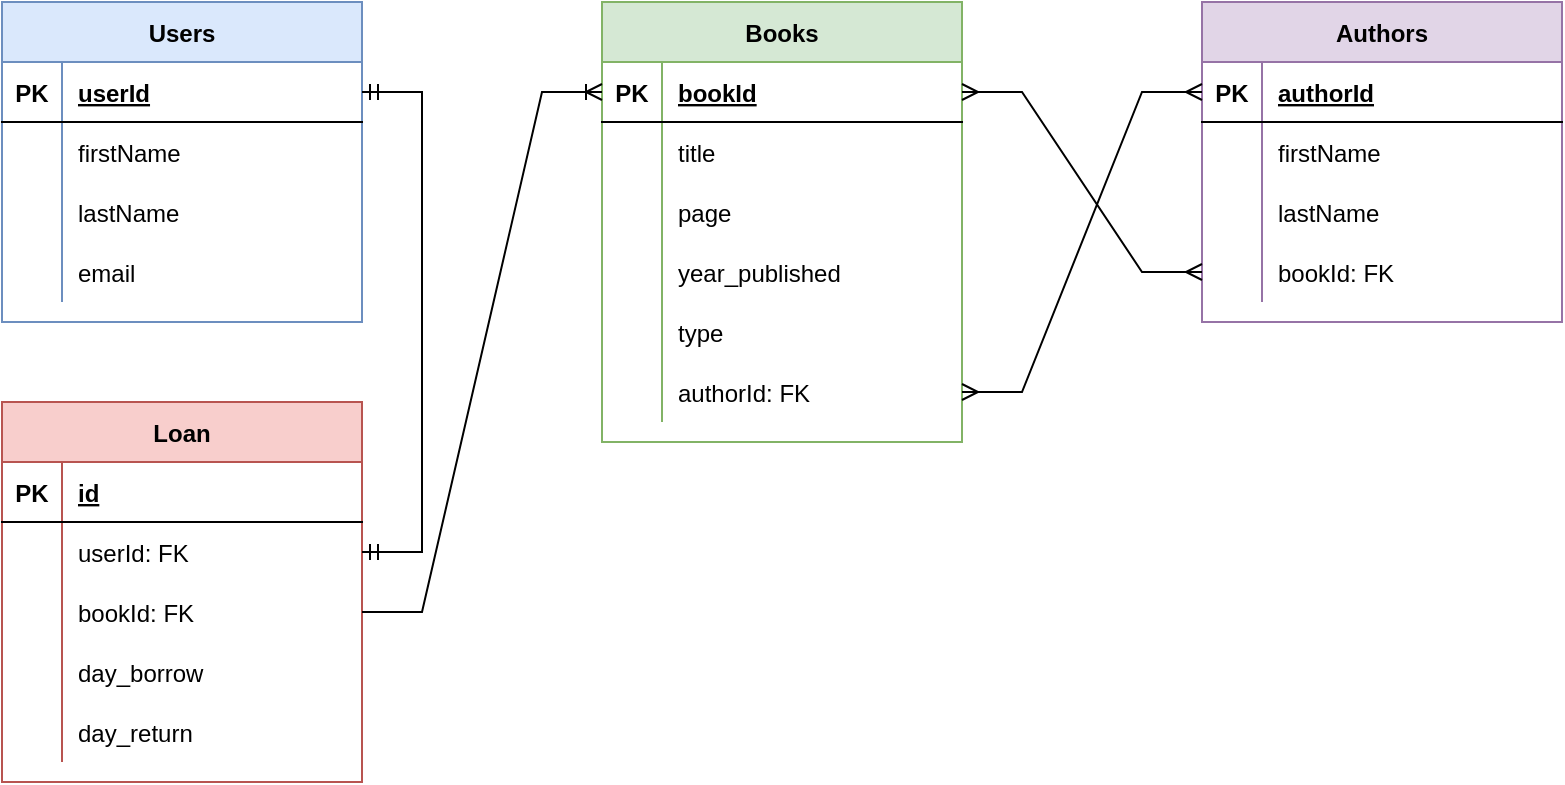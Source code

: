 <mxfile version="17.1.1" type="device"><diagram id="oyfBKd_cLewEc9-q1Hd9" name="Page-1"><mxGraphModel dx="1022" dy="434" grid="0" gridSize="10" guides="1" tooltips="1" connect="1" arrows="1" fold="1" page="1" pageScale="1" pageWidth="850" pageHeight="1100" background="#FFFFFF" math="0" shadow="0"><root><mxCell id="0"/><mxCell id="1" parent="0"/><mxCell id="qc0edRaI9FpuD1bpJtYI-1" value="Users" style="shape=table;startSize=30;container=1;collapsible=1;childLayout=tableLayout;fixedRows=1;rowLines=0;fontStyle=1;align=center;resizeLast=1;fillColor=#dae8fc;strokeColor=#6c8ebf;" parent="1" vertex="1"><mxGeometry x="40" y="40" width="180" height="160" as="geometry"/></mxCell><mxCell id="qc0edRaI9FpuD1bpJtYI-2" value="" style="shape=tableRow;horizontal=0;startSize=0;swimlaneHead=0;swimlaneBody=0;fillColor=none;collapsible=0;dropTarget=0;points=[[0,0.5],[1,0.5]];portConstraint=eastwest;top=0;left=0;right=0;bottom=1;" parent="qc0edRaI9FpuD1bpJtYI-1" vertex="1"><mxGeometry y="30" width="180" height="30" as="geometry"/></mxCell><mxCell id="qc0edRaI9FpuD1bpJtYI-3" value="PK" style="shape=partialRectangle;connectable=0;fillColor=none;top=0;left=0;bottom=0;right=0;fontStyle=1;overflow=hidden;" parent="qc0edRaI9FpuD1bpJtYI-2" vertex="1"><mxGeometry width="30" height="30" as="geometry"><mxRectangle width="30" height="30" as="alternateBounds"/></mxGeometry></mxCell><mxCell id="qc0edRaI9FpuD1bpJtYI-4" value="userId" style="shape=partialRectangle;connectable=0;fillColor=none;top=0;left=0;bottom=0;right=0;align=left;spacingLeft=6;fontStyle=5;overflow=hidden;" parent="qc0edRaI9FpuD1bpJtYI-2" vertex="1"><mxGeometry x="30" width="150" height="30" as="geometry"><mxRectangle width="150" height="30" as="alternateBounds"/></mxGeometry></mxCell><mxCell id="qc0edRaI9FpuD1bpJtYI-5" value="" style="shape=tableRow;horizontal=0;startSize=0;swimlaneHead=0;swimlaneBody=0;fillColor=none;collapsible=0;dropTarget=0;points=[[0,0.5],[1,0.5]];portConstraint=eastwest;top=0;left=0;right=0;bottom=0;" parent="qc0edRaI9FpuD1bpJtYI-1" vertex="1"><mxGeometry y="60" width="180" height="30" as="geometry"/></mxCell><mxCell id="qc0edRaI9FpuD1bpJtYI-6" value="" style="shape=partialRectangle;connectable=0;fillColor=none;top=0;left=0;bottom=0;right=0;editable=1;overflow=hidden;" parent="qc0edRaI9FpuD1bpJtYI-5" vertex="1"><mxGeometry width="30" height="30" as="geometry"><mxRectangle width="30" height="30" as="alternateBounds"/></mxGeometry></mxCell><mxCell id="qc0edRaI9FpuD1bpJtYI-7" value="firstName" style="shape=partialRectangle;connectable=0;fillColor=none;top=0;left=0;bottom=0;right=0;align=left;spacingLeft=6;overflow=hidden;" parent="qc0edRaI9FpuD1bpJtYI-5" vertex="1"><mxGeometry x="30" width="150" height="30" as="geometry"><mxRectangle width="150" height="30" as="alternateBounds"/></mxGeometry></mxCell><mxCell id="qc0edRaI9FpuD1bpJtYI-8" value="" style="shape=tableRow;horizontal=0;startSize=0;swimlaneHead=0;swimlaneBody=0;fillColor=none;collapsible=0;dropTarget=0;points=[[0,0.5],[1,0.5]];portConstraint=eastwest;top=0;left=0;right=0;bottom=0;" parent="qc0edRaI9FpuD1bpJtYI-1" vertex="1"><mxGeometry y="90" width="180" height="30" as="geometry"/></mxCell><mxCell id="qc0edRaI9FpuD1bpJtYI-9" value="" style="shape=partialRectangle;connectable=0;fillColor=none;top=0;left=0;bottom=0;right=0;editable=1;overflow=hidden;" parent="qc0edRaI9FpuD1bpJtYI-8" vertex="1"><mxGeometry width="30" height="30" as="geometry"><mxRectangle width="30" height="30" as="alternateBounds"/></mxGeometry></mxCell><mxCell id="qc0edRaI9FpuD1bpJtYI-10" value="lastName" style="shape=partialRectangle;connectable=0;fillColor=none;top=0;left=0;bottom=0;right=0;align=left;spacingLeft=6;overflow=hidden;" parent="qc0edRaI9FpuD1bpJtYI-8" vertex="1"><mxGeometry x="30" width="150" height="30" as="geometry"><mxRectangle width="150" height="30" as="alternateBounds"/></mxGeometry></mxCell><mxCell id="qc0edRaI9FpuD1bpJtYI-43" value="" style="shape=tableRow;horizontal=0;startSize=0;swimlaneHead=0;swimlaneBody=0;fillColor=none;collapsible=0;dropTarget=0;points=[[0,0.5],[1,0.5]];portConstraint=eastwest;top=0;left=0;right=0;bottom=0;" parent="qc0edRaI9FpuD1bpJtYI-1" vertex="1"><mxGeometry y="120" width="180" height="30" as="geometry"/></mxCell><mxCell id="qc0edRaI9FpuD1bpJtYI-44" value="" style="shape=partialRectangle;connectable=0;fillColor=none;top=0;left=0;bottom=0;right=0;editable=1;overflow=hidden;" parent="qc0edRaI9FpuD1bpJtYI-43" vertex="1"><mxGeometry width="30" height="30" as="geometry"><mxRectangle width="30" height="30" as="alternateBounds"/></mxGeometry></mxCell><mxCell id="qc0edRaI9FpuD1bpJtYI-45" value="email" style="shape=partialRectangle;connectable=0;fillColor=none;top=0;left=0;bottom=0;right=0;align=left;spacingLeft=6;overflow=hidden;" parent="qc0edRaI9FpuD1bpJtYI-43" vertex="1"><mxGeometry x="30" width="150" height="30" as="geometry"><mxRectangle width="150" height="30" as="alternateBounds"/></mxGeometry></mxCell><mxCell id="qc0edRaI9FpuD1bpJtYI-14" value="Books" style="shape=table;startSize=30;container=1;collapsible=1;childLayout=tableLayout;fixedRows=1;rowLines=0;fontStyle=1;align=center;resizeLast=1;fillColor=#d5e8d4;strokeColor=#82b366;" parent="1" vertex="1"><mxGeometry x="340" y="40" width="180" height="220" as="geometry"/></mxCell><mxCell id="qc0edRaI9FpuD1bpJtYI-15" value="" style="shape=tableRow;horizontal=0;startSize=0;swimlaneHead=0;swimlaneBody=0;fillColor=none;collapsible=0;dropTarget=0;points=[[0,0.5],[1,0.5]];portConstraint=eastwest;top=0;left=0;right=0;bottom=1;" parent="qc0edRaI9FpuD1bpJtYI-14" vertex="1"><mxGeometry y="30" width="180" height="30" as="geometry"/></mxCell><mxCell id="qc0edRaI9FpuD1bpJtYI-16" value="PK" style="shape=partialRectangle;connectable=0;fillColor=none;top=0;left=0;bottom=0;right=0;fontStyle=1;overflow=hidden;" parent="qc0edRaI9FpuD1bpJtYI-15" vertex="1"><mxGeometry width="30" height="30" as="geometry"><mxRectangle width="30" height="30" as="alternateBounds"/></mxGeometry></mxCell><mxCell id="qc0edRaI9FpuD1bpJtYI-17" value="bookId" style="shape=partialRectangle;connectable=0;fillColor=none;top=0;left=0;bottom=0;right=0;align=left;spacingLeft=6;fontStyle=5;overflow=hidden;" parent="qc0edRaI9FpuD1bpJtYI-15" vertex="1"><mxGeometry x="30" width="150" height="30" as="geometry"><mxRectangle width="150" height="30" as="alternateBounds"/></mxGeometry></mxCell><mxCell id="qc0edRaI9FpuD1bpJtYI-18" value="" style="shape=tableRow;horizontal=0;startSize=0;swimlaneHead=0;swimlaneBody=0;fillColor=none;collapsible=0;dropTarget=0;points=[[0,0.5],[1,0.5]];portConstraint=eastwest;top=0;left=0;right=0;bottom=0;" parent="qc0edRaI9FpuD1bpJtYI-14" vertex="1"><mxGeometry y="60" width="180" height="30" as="geometry"/></mxCell><mxCell id="qc0edRaI9FpuD1bpJtYI-19" value="" style="shape=partialRectangle;connectable=0;fillColor=none;top=0;left=0;bottom=0;right=0;editable=1;overflow=hidden;" parent="qc0edRaI9FpuD1bpJtYI-18" vertex="1"><mxGeometry width="30" height="30" as="geometry"><mxRectangle width="30" height="30" as="alternateBounds"/></mxGeometry></mxCell><mxCell id="qc0edRaI9FpuD1bpJtYI-20" value="title" style="shape=partialRectangle;connectable=0;fillColor=none;top=0;left=0;bottom=0;right=0;align=left;spacingLeft=6;overflow=hidden;" parent="qc0edRaI9FpuD1bpJtYI-18" vertex="1"><mxGeometry x="30" width="150" height="30" as="geometry"><mxRectangle width="150" height="30" as="alternateBounds"/></mxGeometry></mxCell><mxCell id="qc0edRaI9FpuD1bpJtYI-21" value="" style="shape=tableRow;horizontal=0;startSize=0;swimlaneHead=0;swimlaneBody=0;fillColor=none;collapsible=0;dropTarget=0;points=[[0,0.5],[1,0.5]];portConstraint=eastwest;top=0;left=0;right=0;bottom=0;" parent="qc0edRaI9FpuD1bpJtYI-14" vertex="1"><mxGeometry y="90" width="180" height="30" as="geometry"/></mxCell><mxCell id="qc0edRaI9FpuD1bpJtYI-22" value="" style="shape=partialRectangle;connectable=0;fillColor=none;top=0;left=0;bottom=0;right=0;editable=1;overflow=hidden;" parent="qc0edRaI9FpuD1bpJtYI-21" vertex="1"><mxGeometry width="30" height="30" as="geometry"><mxRectangle width="30" height="30" as="alternateBounds"/></mxGeometry></mxCell><mxCell id="qc0edRaI9FpuD1bpJtYI-23" value="page" style="shape=partialRectangle;connectable=0;fillColor=none;top=0;left=0;bottom=0;right=0;align=left;spacingLeft=6;overflow=hidden;" parent="qc0edRaI9FpuD1bpJtYI-21" vertex="1"><mxGeometry x="30" width="150" height="30" as="geometry"><mxRectangle width="150" height="30" as="alternateBounds"/></mxGeometry></mxCell><mxCell id="qc0edRaI9FpuD1bpJtYI-24" value="" style="shape=tableRow;horizontal=0;startSize=0;swimlaneHead=0;swimlaneBody=0;fillColor=none;collapsible=0;dropTarget=0;points=[[0,0.5],[1,0.5]];portConstraint=eastwest;top=0;left=0;right=0;bottom=0;" parent="qc0edRaI9FpuD1bpJtYI-14" vertex="1"><mxGeometry y="120" width="180" height="30" as="geometry"/></mxCell><mxCell id="qc0edRaI9FpuD1bpJtYI-25" value="" style="shape=partialRectangle;connectable=0;fillColor=none;top=0;left=0;bottom=0;right=0;editable=1;overflow=hidden;" parent="qc0edRaI9FpuD1bpJtYI-24" vertex="1"><mxGeometry width="30" height="30" as="geometry"><mxRectangle width="30" height="30" as="alternateBounds"/></mxGeometry></mxCell><mxCell id="qc0edRaI9FpuD1bpJtYI-26" value="year_published" style="shape=partialRectangle;connectable=0;fillColor=none;top=0;left=0;bottom=0;right=0;align=left;spacingLeft=6;overflow=hidden;" parent="qc0edRaI9FpuD1bpJtYI-24" vertex="1"><mxGeometry x="30" width="150" height="30" as="geometry"><mxRectangle width="150" height="30" as="alternateBounds"/></mxGeometry></mxCell><mxCell id="qc0edRaI9FpuD1bpJtYI-40" value="" style="shape=tableRow;horizontal=0;startSize=0;swimlaneHead=0;swimlaneBody=0;fillColor=none;collapsible=0;dropTarget=0;points=[[0,0.5],[1,0.5]];portConstraint=eastwest;top=0;left=0;right=0;bottom=0;" parent="qc0edRaI9FpuD1bpJtYI-14" vertex="1"><mxGeometry y="150" width="180" height="30" as="geometry"/></mxCell><mxCell id="qc0edRaI9FpuD1bpJtYI-41" value="" style="shape=partialRectangle;connectable=0;fillColor=none;top=0;left=0;bottom=0;right=0;editable=1;overflow=hidden;" parent="qc0edRaI9FpuD1bpJtYI-40" vertex="1"><mxGeometry width="30" height="30" as="geometry"><mxRectangle width="30" height="30" as="alternateBounds"/></mxGeometry></mxCell><mxCell id="qc0edRaI9FpuD1bpJtYI-42" value="type" style="shape=partialRectangle;connectable=0;fillColor=none;top=0;left=0;bottom=0;right=0;align=left;spacingLeft=6;overflow=hidden;" parent="qc0edRaI9FpuD1bpJtYI-40" vertex="1"><mxGeometry x="30" width="150" height="30" as="geometry"><mxRectangle width="150" height="30" as="alternateBounds"/></mxGeometry></mxCell><mxCell id="qc0edRaI9FpuD1bpJtYI-59" value="" style="shape=tableRow;horizontal=0;startSize=0;swimlaneHead=0;swimlaneBody=0;fillColor=none;collapsible=0;dropTarget=0;points=[[0,0.5],[1,0.5]];portConstraint=eastwest;top=0;left=0;right=0;bottom=0;" parent="qc0edRaI9FpuD1bpJtYI-14" vertex="1"><mxGeometry y="180" width="180" height="30" as="geometry"/></mxCell><mxCell id="qc0edRaI9FpuD1bpJtYI-60" value="" style="shape=partialRectangle;connectable=0;fillColor=none;top=0;left=0;bottom=0;right=0;editable=1;overflow=hidden;" parent="qc0edRaI9FpuD1bpJtYI-59" vertex="1"><mxGeometry width="30" height="30" as="geometry"><mxRectangle width="30" height="30" as="alternateBounds"/></mxGeometry></mxCell><mxCell id="qc0edRaI9FpuD1bpJtYI-61" value="authorId: FK" style="shape=partialRectangle;connectable=0;fillColor=none;top=0;left=0;bottom=0;right=0;align=left;spacingLeft=6;overflow=hidden;" parent="qc0edRaI9FpuD1bpJtYI-59" vertex="1"><mxGeometry x="30" width="150" height="30" as="geometry"><mxRectangle width="150" height="30" as="alternateBounds"/></mxGeometry></mxCell><mxCell id="qc0edRaI9FpuD1bpJtYI-27" value="Authors" style="shape=table;startSize=30;container=1;collapsible=1;childLayout=tableLayout;fixedRows=1;rowLines=0;fontStyle=1;align=center;resizeLast=1;fillColor=#e1d5e7;strokeColor=#9673a6;gradientColor=none;" parent="1" vertex="1"><mxGeometry x="640" y="40" width="180" height="160" as="geometry"/></mxCell><mxCell id="qc0edRaI9FpuD1bpJtYI-28" value="" style="shape=tableRow;horizontal=0;startSize=0;swimlaneHead=0;swimlaneBody=0;fillColor=none;collapsible=0;dropTarget=0;points=[[0,0.5],[1,0.5]];portConstraint=eastwest;top=0;left=0;right=0;bottom=1;" parent="qc0edRaI9FpuD1bpJtYI-27" vertex="1"><mxGeometry y="30" width="180" height="30" as="geometry"/></mxCell><mxCell id="qc0edRaI9FpuD1bpJtYI-29" value="PK" style="shape=partialRectangle;connectable=0;fillColor=none;top=0;left=0;bottom=0;right=0;fontStyle=1;overflow=hidden;" parent="qc0edRaI9FpuD1bpJtYI-28" vertex="1"><mxGeometry width="30" height="30" as="geometry"><mxRectangle width="30" height="30" as="alternateBounds"/></mxGeometry></mxCell><mxCell id="qc0edRaI9FpuD1bpJtYI-30" value="authorId" style="shape=partialRectangle;connectable=0;fillColor=none;top=0;left=0;bottom=0;right=0;align=left;spacingLeft=6;fontStyle=5;overflow=hidden;" parent="qc0edRaI9FpuD1bpJtYI-28" vertex="1"><mxGeometry x="30" width="150" height="30" as="geometry"><mxRectangle width="150" height="30" as="alternateBounds"/></mxGeometry></mxCell><mxCell id="qc0edRaI9FpuD1bpJtYI-31" value="" style="shape=tableRow;horizontal=0;startSize=0;swimlaneHead=0;swimlaneBody=0;fillColor=none;collapsible=0;dropTarget=0;points=[[0,0.5],[1,0.5]];portConstraint=eastwest;top=0;left=0;right=0;bottom=0;" parent="qc0edRaI9FpuD1bpJtYI-27" vertex="1"><mxGeometry y="60" width="180" height="30" as="geometry"/></mxCell><mxCell id="qc0edRaI9FpuD1bpJtYI-32" value="" style="shape=partialRectangle;connectable=0;fillColor=none;top=0;left=0;bottom=0;right=0;editable=1;overflow=hidden;" parent="qc0edRaI9FpuD1bpJtYI-31" vertex="1"><mxGeometry width="30" height="30" as="geometry"><mxRectangle width="30" height="30" as="alternateBounds"/></mxGeometry></mxCell><mxCell id="qc0edRaI9FpuD1bpJtYI-33" value="firstName" style="shape=partialRectangle;connectable=0;fillColor=none;top=0;left=0;bottom=0;right=0;align=left;spacingLeft=6;overflow=hidden;" parent="qc0edRaI9FpuD1bpJtYI-31" vertex="1"><mxGeometry x="30" width="150" height="30" as="geometry"><mxRectangle width="150" height="30" as="alternateBounds"/></mxGeometry></mxCell><mxCell id="qc0edRaI9FpuD1bpJtYI-34" value="" style="shape=tableRow;horizontal=0;startSize=0;swimlaneHead=0;swimlaneBody=0;fillColor=none;collapsible=0;dropTarget=0;points=[[0,0.5],[1,0.5]];portConstraint=eastwest;top=0;left=0;right=0;bottom=0;" parent="qc0edRaI9FpuD1bpJtYI-27" vertex="1"><mxGeometry y="90" width="180" height="30" as="geometry"/></mxCell><mxCell id="qc0edRaI9FpuD1bpJtYI-35" value="" style="shape=partialRectangle;connectable=0;fillColor=none;top=0;left=0;bottom=0;right=0;editable=1;overflow=hidden;" parent="qc0edRaI9FpuD1bpJtYI-34" vertex="1"><mxGeometry width="30" height="30" as="geometry"><mxRectangle width="30" height="30" as="alternateBounds"/></mxGeometry></mxCell><mxCell id="qc0edRaI9FpuD1bpJtYI-36" value="lastName" style="shape=partialRectangle;connectable=0;fillColor=none;top=0;left=0;bottom=0;right=0;align=left;spacingLeft=6;overflow=hidden;" parent="qc0edRaI9FpuD1bpJtYI-34" vertex="1"><mxGeometry x="30" width="150" height="30" as="geometry"><mxRectangle width="150" height="30" as="alternateBounds"/></mxGeometry></mxCell><mxCell id="qc0edRaI9FpuD1bpJtYI-65" value="" style="shape=tableRow;horizontal=0;startSize=0;swimlaneHead=0;swimlaneBody=0;fillColor=none;collapsible=0;dropTarget=0;points=[[0,0.5],[1,0.5]];portConstraint=eastwest;top=0;left=0;right=0;bottom=0;" parent="qc0edRaI9FpuD1bpJtYI-27" vertex="1"><mxGeometry y="120" width="180" height="30" as="geometry"/></mxCell><mxCell id="qc0edRaI9FpuD1bpJtYI-66" value="" style="shape=partialRectangle;connectable=0;fillColor=none;top=0;left=0;bottom=0;right=0;editable=1;overflow=hidden;" parent="qc0edRaI9FpuD1bpJtYI-65" vertex="1"><mxGeometry width="30" height="30" as="geometry"><mxRectangle width="30" height="30" as="alternateBounds"/></mxGeometry></mxCell><mxCell id="qc0edRaI9FpuD1bpJtYI-67" value="bookId: FK" style="shape=partialRectangle;connectable=0;fillColor=none;top=0;left=0;bottom=0;right=0;align=left;spacingLeft=6;overflow=hidden;" parent="qc0edRaI9FpuD1bpJtYI-65" vertex="1"><mxGeometry x="30" width="150" height="30" as="geometry"><mxRectangle width="150" height="30" as="alternateBounds"/></mxGeometry></mxCell><mxCell id="qc0edRaI9FpuD1bpJtYI-72" value="" style="edgeStyle=entityRelationEdgeStyle;fontSize=12;html=1;endArrow=ERmany;startArrow=ERmany;rounded=0;entryX=1;entryY=0.5;entryDx=0;entryDy=0;exitX=0;exitY=0.5;exitDx=0;exitDy=0;" parent="1" source="qc0edRaI9FpuD1bpJtYI-65" target="qc0edRaI9FpuD1bpJtYI-15" edge="1"><mxGeometry width="100" height="100" relative="1" as="geometry"><mxPoint x="717" y="380" as="sourcePoint"/><mxPoint x="620" y="340" as="targetPoint"/></mxGeometry></mxCell><mxCell id="qc0edRaI9FpuD1bpJtYI-74" value="" style="edgeStyle=entityRelationEdgeStyle;fontSize=12;html=1;endArrow=ERmany;startArrow=ERmany;rounded=0;exitX=1;exitY=0.5;exitDx=0;exitDy=0;entryX=0;entryY=0.5;entryDx=0;entryDy=0;" parent="1" source="qc0edRaI9FpuD1bpJtYI-59" target="qc0edRaI9FpuD1bpJtYI-28" edge="1"><mxGeometry width="100" height="100" relative="1" as="geometry"><mxPoint x="345" y="475" as="sourcePoint"/><mxPoint x="730" y="370" as="targetPoint"/></mxGeometry></mxCell><mxCell id="Zha2MQy-QxlXMDzrTcw5-1" value="Loan" style="shape=table;startSize=30;container=1;collapsible=1;childLayout=tableLayout;fixedRows=1;rowLines=0;fontStyle=1;align=center;resizeLast=1;fillColor=#f8cecc;strokeColor=#b85450;" parent="1" vertex="1"><mxGeometry x="40" y="240" width="180" height="190" as="geometry"><mxRectangle x="40" y="240" width="60" height="30" as="alternateBounds"/></mxGeometry></mxCell><mxCell id="Zha2MQy-QxlXMDzrTcw5-2" value="" style="shape=tableRow;horizontal=0;startSize=0;swimlaneHead=0;swimlaneBody=0;fillColor=none;collapsible=0;dropTarget=0;points=[[0,0.5],[1,0.5]];portConstraint=eastwest;top=0;left=0;right=0;bottom=1;" parent="Zha2MQy-QxlXMDzrTcw5-1" vertex="1"><mxGeometry y="30" width="180" height="30" as="geometry"/></mxCell><mxCell id="Zha2MQy-QxlXMDzrTcw5-3" value="PK" style="shape=partialRectangle;connectable=0;fillColor=none;top=0;left=0;bottom=0;right=0;fontStyle=1;overflow=hidden;" parent="Zha2MQy-QxlXMDzrTcw5-2" vertex="1"><mxGeometry width="30" height="30" as="geometry"><mxRectangle width="30" height="30" as="alternateBounds"/></mxGeometry></mxCell><mxCell id="Zha2MQy-QxlXMDzrTcw5-4" value="id" style="shape=partialRectangle;connectable=0;fillColor=none;top=0;left=0;bottom=0;right=0;align=left;spacingLeft=6;fontStyle=5;overflow=hidden;" parent="Zha2MQy-QxlXMDzrTcw5-2" vertex="1"><mxGeometry x="30" width="150" height="30" as="geometry"><mxRectangle width="150" height="30" as="alternateBounds"/></mxGeometry></mxCell><mxCell id="Zha2MQy-QxlXMDzrTcw5-5" value="" style="shape=tableRow;horizontal=0;startSize=0;swimlaneHead=0;swimlaneBody=0;fillColor=none;collapsible=0;dropTarget=0;points=[[0,0.5],[1,0.5]];portConstraint=eastwest;top=0;left=0;right=0;bottom=0;" parent="Zha2MQy-QxlXMDzrTcw5-1" vertex="1"><mxGeometry y="60" width="180" height="30" as="geometry"/></mxCell><mxCell id="Zha2MQy-QxlXMDzrTcw5-6" value="" style="shape=partialRectangle;connectable=0;fillColor=none;top=0;left=0;bottom=0;right=0;editable=1;overflow=hidden;" parent="Zha2MQy-QxlXMDzrTcw5-5" vertex="1"><mxGeometry width="30" height="30" as="geometry"><mxRectangle width="30" height="30" as="alternateBounds"/></mxGeometry></mxCell><mxCell id="Zha2MQy-QxlXMDzrTcw5-7" value="userId: FK" style="shape=partialRectangle;connectable=0;fillColor=none;top=0;left=0;bottom=0;right=0;align=left;spacingLeft=6;overflow=hidden;" parent="Zha2MQy-QxlXMDzrTcw5-5" vertex="1"><mxGeometry x="30" width="150" height="30" as="geometry"><mxRectangle width="150" height="30" as="alternateBounds"/></mxGeometry></mxCell><mxCell id="Zha2MQy-QxlXMDzrTcw5-8" value="" style="shape=tableRow;horizontal=0;startSize=0;swimlaneHead=0;swimlaneBody=0;fillColor=none;collapsible=0;dropTarget=0;points=[[0,0.5],[1,0.5]];portConstraint=eastwest;top=0;left=0;right=0;bottom=0;" parent="Zha2MQy-QxlXMDzrTcw5-1" vertex="1"><mxGeometry y="90" width="180" height="30" as="geometry"/></mxCell><mxCell id="Zha2MQy-QxlXMDzrTcw5-9" value="" style="shape=partialRectangle;connectable=0;fillColor=none;top=0;left=0;bottom=0;right=0;editable=1;overflow=hidden;" parent="Zha2MQy-QxlXMDzrTcw5-8" vertex="1"><mxGeometry width="30" height="30" as="geometry"><mxRectangle width="30" height="30" as="alternateBounds"/></mxGeometry></mxCell><mxCell id="Zha2MQy-QxlXMDzrTcw5-10" value="bookId: FK" style="shape=partialRectangle;connectable=0;fillColor=none;top=0;left=0;bottom=0;right=0;align=left;spacingLeft=6;overflow=hidden;" parent="Zha2MQy-QxlXMDzrTcw5-8" vertex="1"><mxGeometry x="30" width="150" height="30" as="geometry"><mxRectangle width="150" height="30" as="alternateBounds"/></mxGeometry></mxCell><mxCell id="Zha2MQy-QxlXMDzrTcw5-11" value="" style="shape=tableRow;horizontal=0;startSize=0;swimlaneHead=0;swimlaneBody=0;fillColor=none;collapsible=0;dropTarget=0;points=[[0,0.5],[1,0.5]];portConstraint=eastwest;top=0;left=0;right=0;bottom=0;" parent="Zha2MQy-QxlXMDzrTcw5-1" vertex="1"><mxGeometry y="120" width="180" height="30" as="geometry"/></mxCell><mxCell id="Zha2MQy-QxlXMDzrTcw5-12" value="" style="shape=partialRectangle;connectable=0;fillColor=none;top=0;left=0;bottom=0;right=0;editable=1;overflow=hidden;" parent="Zha2MQy-QxlXMDzrTcw5-11" vertex="1"><mxGeometry width="30" height="30" as="geometry"><mxRectangle width="30" height="30" as="alternateBounds"/></mxGeometry></mxCell><mxCell id="Zha2MQy-QxlXMDzrTcw5-13" value="day_borrow" style="shape=partialRectangle;connectable=0;fillColor=none;top=0;left=0;bottom=0;right=0;align=left;spacingLeft=6;overflow=hidden;" parent="Zha2MQy-QxlXMDzrTcw5-11" vertex="1"><mxGeometry x="30" width="150" height="30" as="geometry"><mxRectangle width="150" height="30" as="alternateBounds"/></mxGeometry></mxCell><mxCell id="Zha2MQy-QxlXMDzrTcw5-14" value="" style="shape=tableRow;horizontal=0;startSize=0;swimlaneHead=0;swimlaneBody=0;fillColor=none;collapsible=0;dropTarget=0;points=[[0,0.5],[1,0.5]];portConstraint=eastwest;top=0;left=0;right=0;bottom=0;" parent="Zha2MQy-QxlXMDzrTcw5-1" vertex="1"><mxGeometry y="150" width="180" height="30" as="geometry"/></mxCell><mxCell id="Zha2MQy-QxlXMDzrTcw5-15" value="" style="shape=partialRectangle;connectable=0;fillColor=none;top=0;left=0;bottom=0;right=0;editable=1;overflow=hidden;" parent="Zha2MQy-QxlXMDzrTcw5-14" vertex="1"><mxGeometry width="30" height="30" as="geometry"><mxRectangle width="30" height="30" as="alternateBounds"/></mxGeometry></mxCell><mxCell id="Zha2MQy-QxlXMDzrTcw5-16" value="day_return" style="shape=partialRectangle;connectable=0;fillColor=none;top=0;left=0;bottom=0;right=0;align=left;spacingLeft=6;overflow=hidden;" parent="Zha2MQy-QxlXMDzrTcw5-14" vertex="1"><mxGeometry x="30" width="150" height="30" as="geometry"><mxRectangle width="150" height="30" as="alternateBounds"/></mxGeometry></mxCell><mxCell id="Zha2MQy-QxlXMDzrTcw5-18" value="" style="edgeStyle=entityRelationEdgeStyle;fontSize=12;html=1;endArrow=ERoneToMany;rounded=0;exitX=1;exitY=0.5;exitDx=0;exitDy=0;entryX=0;entryY=0.5;entryDx=0;entryDy=0;" parent="1" source="Zha2MQy-QxlXMDzrTcw5-8" target="qc0edRaI9FpuD1bpJtYI-15" edge="1"><mxGeometry width="100" height="100" relative="1" as="geometry"><mxPoint x="480" y="460" as="sourcePoint"/><mxPoint x="480" y="230" as="targetPoint"/></mxGeometry></mxCell><mxCell id="Zha2MQy-QxlXMDzrTcw5-20" value="" style="edgeStyle=entityRelationEdgeStyle;fontSize=12;html=1;endArrow=ERmandOne;startArrow=ERmandOne;rounded=0;entryX=1;entryY=0.5;entryDx=0;entryDy=0;exitX=1;exitY=0.5;exitDx=0;exitDy=0;" parent="1" source="Zha2MQy-QxlXMDzrTcw5-5" target="qc0edRaI9FpuD1bpJtYI-2" edge="1"><mxGeometry width="100" height="100" relative="1" as="geometry"><mxPoint x="360" y="310" as="sourcePoint"/><mxPoint x="460" y="210" as="targetPoint"/></mxGeometry></mxCell></root></mxGraphModel></diagram></mxfile>